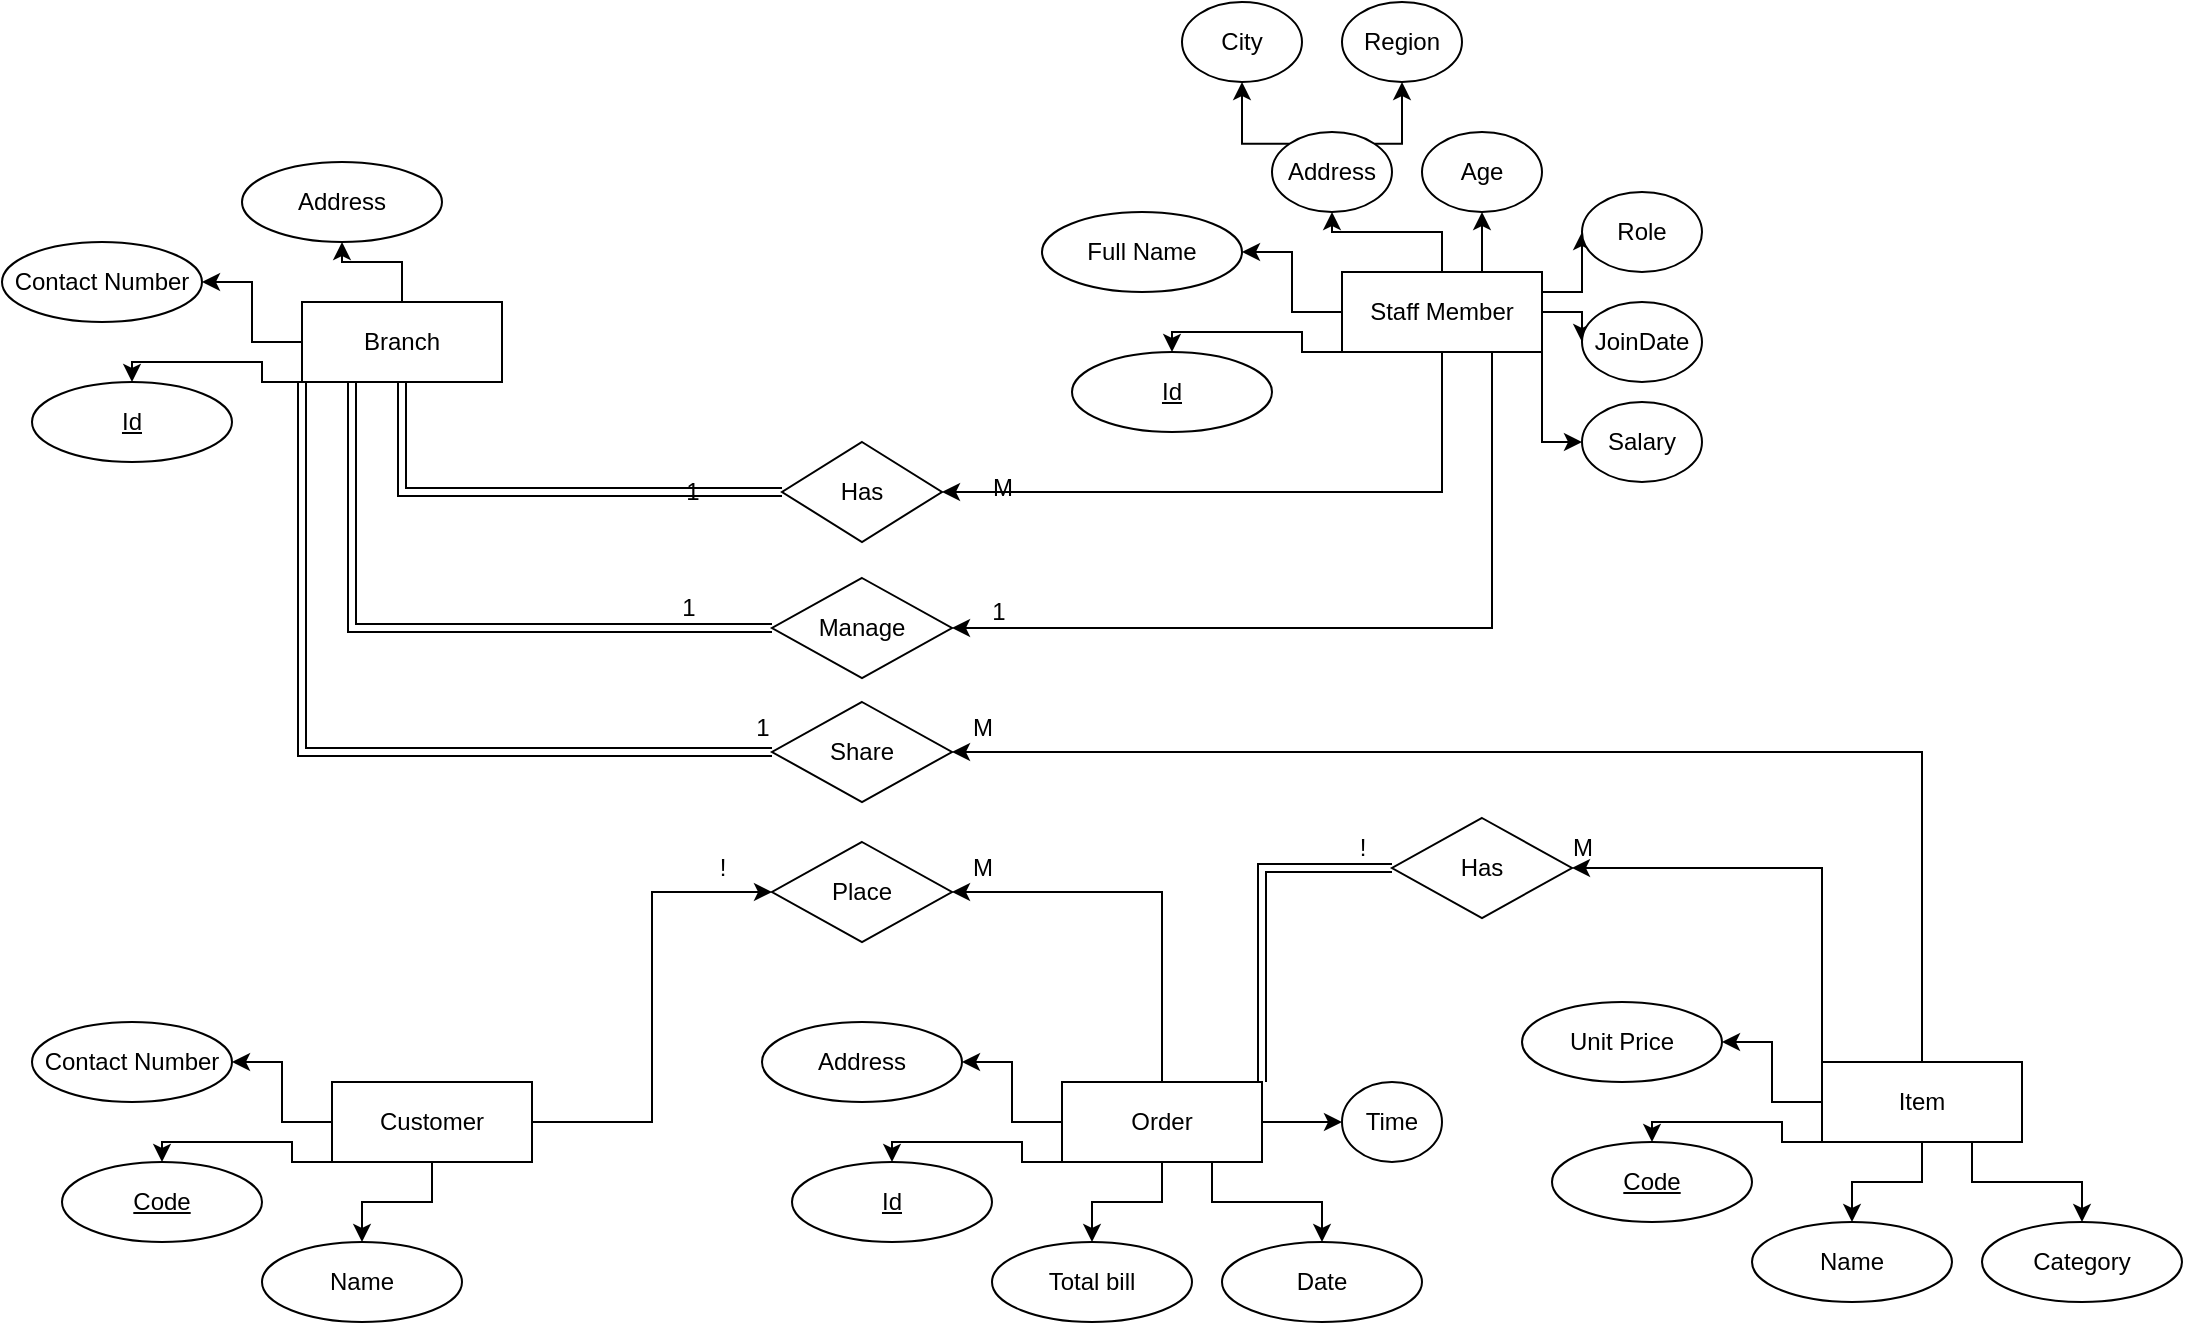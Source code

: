 <mxfile version="24.6.3" type="device">
  <diagram id="R2lEEEUBdFMjLlhIrx00" name="Page-1">
    <mxGraphModel dx="2350" dy="1846" grid="1" gridSize="10" guides="1" tooltips="1" connect="1" arrows="1" fold="1" page="1" pageScale="1" pageWidth="850" pageHeight="1100" math="0" shadow="0" extFonts="Permanent Marker^https://fonts.googleapis.com/css?family=Permanent+Marker">
      <root>
        <mxCell id="0" />
        <mxCell id="1" parent="0" />
        <mxCell id="YmvjijiLY2P1SuIOJziN-15" style="edgeStyle=orthogonalEdgeStyle;rounded=0;orthogonalLoop=1;jettySize=auto;html=1;exitX=0.5;exitY=0;exitDx=0;exitDy=0;entryX=0.5;entryY=1;entryDx=0;entryDy=0;" edge="1" parent="1" source="YmvjijiLY2P1SuIOJziN-1" target="YmvjijiLY2P1SuIOJziN-4">
          <mxGeometry relative="1" as="geometry" />
        </mxCell>
        <mxCell id="YmvjijiLY2P1SuIOJziN-16" style="edgeStyle=orthogonalEdgeStyle;rounded=0;orthogonalLoop=1;jettySize=auto;html=1;exitX=0;exitY=0.5;exitDx=0;exitDy=0;entryX=1;entryY=0.5;entryDx=0;entryDy=0;" edge="1" parent="1" source="YmvjijiLY2P1SuIOJziN-1" target="YmvjijiLY2P1SuIOJziN-3">
          <mxGeometry relative="1" as="geometry" />
        </mxCell>
        <mxCell id="YmvjijiLY2P1SuIOJziN-113" style="edgeStyle=orthogonalEdgeStyle;rounded=0;orthogonalLoop=1;jettySize=auto;html=1;exitX=0;exitY=1;exitDx=0;exitDy=0;entryX=0.5;entryY=0;entryDx=0;entryDy=0;" edge="1" parent="1" source="YmvjijiLY2P1SuIOJziN-1" target="YmvjijiLY2P1SuIOJziN-2">
          <mxGeometry relative="1" as="geometry">
            <Array as="points">
              <mxPoint x="110" y="130" />
              <mxPoint x="110" y="120" />
              <mxPoint x="45" y="120" />
            </Array>
          </mxGeometry>
        </mxCell>
        <mxCell id="YmvjijiLY2P1SuIOJziN-193" style="edgeStyle=orthogonalEdgeStyle;rounded=0;orthogonalLoop=1;jettySize=auto;html=1;exitX=0.5;exitY=1;exitDx=0;exitDy=0;entryX=0;entryY=0.5;entryDx=0;entryDy=0;shape=link;" edge="1" parent="1" source="YmvjijiLY2P1SuIOJziN-1" target="YmvjijiLY2P1SuIOJziN-191">
          <mxGeometry relative="1" as="geometry" />
        </mxCell>
        <mxCell id="YmvjijiLY2P1SuIOJziN-201" style="edgeStyle=orthogonalEdgeStyle;rounded=0;orthogonalLoop=1;jettySize=auto;html=1;exitX=0.25;exitY=1;exitDx=0;exitDy=0;entryX=0;entryY=0.5;entryDx=0;entryDy=0;shape=link;" edge="1" parent="1" source="YmvjijiLY2P1SuIOJziN-1" target="YmvjijiLY2P1SuIOJziN-199">
          <mxGeometry relative="1" as="geometry" />
        </mxCell>
        <mxCell id="YmvjijiLY2P1SuIOJziN-206" style="edgeStyle=orthogonalEdgeStyle;rounded=0;orthogonalLoop=1;jettySize=auto;html=1;exitX=0;exitY=1;exitDx=0;exitDy=0;entryX=0;entryY=0.5;entryDx=0;entryDy=0;shape=link;" edge="1" parent="1" source="YmvjijiLY2P1SuIOJziN-1" target="YmvjijiLY2P1SuIOJziN-204">
          <mxGeometry relative="1" as="geometry" />
        </mxCell>
        <mxCell id="YmvjijiLY2P1SuIOJziN-1" value="Branch" style="whiteSpace=wrap;html=1;align=center;" vertex="1" parent="1">
          <mxGeometry x="130" y="90" width="100" height="40" as="geometry" />
        </mxCell>
        <mxCell id="YmvjijiLY2P1SuIOJziN-2" value="Id" style="ellipse;whiteSpace=wrap;html=1;align=center;fontStyle=4;" vertex="1" parent="1">
          <mxGeometry x="-5" y="130" width="100" height="40" as="geometry" />
        </mxCell>
        <mxCell id="YmvjijiLY2P1SuIOJziN-3" value="Contact Number" style="ellipse;whiteSpace=wrap;html=1;align=center;" vertex="1" parent="1">
          <mxGeometry x="-20" y="60" width="100" height="40" as="geometry" />
        </mxCell>
        <mxCell id="YmvjijiLY2P1SuIOJziN-4" value="Address" style="ellipse;whiteSpace=wrap;html=1;align=center;" vertex="1" parent="1">
          <mxGeometry x="100" y="20" width="100" height="40" as="geometry" />
        </mxCell>
        <mxCell id="YmvjijiLY2P1SuIOJziN-134" style="edgeStyle=orthogonalEdgeStyle;rounded=0;orthogonalLoop=1;jettySize=auto;html=1;exitX=0.5;exitY=0;exitDx=0;exitDy=0;entryX=0.5;entryY=1;entryDx=0;entryDy=0;" edge="1" parent="1" source="YmvjijiLY2P1SuIOJziN-137" target="YmvjijiLY2P1SuIOJziN-140">
          <mxGeometry relative="1" as="geometry" />
        </mxCell>
        <mxCell id="YmvjijiLY2P1SuIOJziN-135" style="edgeStyle=orthogonalEdgeStyle;rounded=0;orthogonalLoop=1;jettySize=auto;html=1;exitX=0;exitY=0.5;exitDx=0;exitDy=0;entryX=1;entryY=0.5;entryDx=0;entryDy=0;" edge="1" parent="1" source="YmvjijiLY2P1SuIOJziN-137" target="YmvjijiLY2P1SuIOJziN-139">
          <mxGeometry relative="1" as="geometry" />
        </mxCell>
        <mxCell id="YmvjijiLY2P1SuIOJziN-136" style="edgeStyle=orthogonalEdgeStyle;rounded=0;orthogonalLoop=1;jettySize=auto;html=1;exitX=0;exitY=1;exitDx=0;exitDy=0;entryX=0.5;entryY=0;entryDx=0;entryDy=0;" edge="1" parent="1" source="YmvjijiLY2P1SuIOJziN-137" target="YmvjijiLY2P1SuIOJziN-138">
          <mxGeometry relative="1" as="geometry">
            <Array as="points">
              <mxPoint x="630" y="115" />
              <mxPoint x="630" y="105" />
              <mxPoint x="565" y="105" />
            </Array>
          </mxGeometry>
        </mxCell>
        <mxCell id="YmvjijiLY2P1SuIOJziN-142" style="edgeStyle=orthogonalEdgeStyle;rounded=0;orthogonalLoop=1;jettySize=auto;html=1;exitX=0.75;exitY=0;exitDx=0;exitDy=0;entryX=0.5;entryY=1;entryDx=0;entryDy=0;" edge="1" parent="1" source="YmvjijiLY2P1SuIOJziN-137" target="YmvjijiLY2P1SuIOJziN-141">
          <mxGeometry relative="1" as="geometry" />
        </mxCell>
        <mxCell id="YmvjijiLY2P1SuIOJziN-148" style="edgeStyle=orthogonalEdgeStyle;rounded=0;orthogonalLoop=1;jettySize=auto;html=1;exitX=1;exitY=0.25;exitDx=0;exitDy=0;entryX=0;entryY=0.5;entryDx=0;entryDy=0;" edge="1" parent="1" source="YmvjijiLY2P1SuIOJziN-137" target="YmvjijiLY2P1SuIOJziN-147">
          <mxGeometry relative="1" as="geometry" />
        </mxCell>
        <mxCell id="YmvjijiLY2P1SuIOJziN-151" style="edgeStyle=orthogonalEdgeStyle;rounded=0;orthogonalLoop=1;jettySize=auto;html=1;exitX=1;exitY=0.5;exitDx=0;exitDy=0;entryX=0;entryY=0.5;entryDx=0;entryDy=0;" edge="1" parent="1" source="YmvjijiLY2P1SuIOJziN-137" target="YmvjijiLY2P1SuIOJziN-150">
          <mxGeometry relative="1" as="geometry" />
        </mxCell>
        <mxCell id="YmvjijiLY2P1SuIOJziN-152" style="edgeStyle=orthogonalEdgeStyle;rounded=0;orthogonalLoop=1;jettySize=auto;html=1;exitX=1;exitY=1;exitDx=0;exitDy=0;entryX=0;entryY=0.5;entryDx=0;entryDy=0;" edge="1" parent="1" source="YmvjijiLY2P1SuIOJziN-137" target="YmvjijiLY2P1SuIOJziN-149">
          <mxGeometry relative="1" as="geometry" />
        </mxCell>
        <mxCell id="YmvjijiLY2P1SuIOJziN-192" style="edgeStyle=orthogonalEdgeStyle;rounded=0;orthogonalLoop=1;jettySize=auto;html=1;exitX=0.5;exitY=1;exitDx=0;exitDy=0;entryX=1;entryY=0.5;entryDx=0;entryDy=0;" edge="1" parent="1" source="YmvjijiLY2P1SuIOJziN-137" target="YmvjijiLY2P1SuIOJziN-191">
          <mxGeometry relative="1" as="geometry" />
        </mxCell>
        <mxCell id="YmvjijiLY2P1SuIOJziN-200" style="edgeStyle=orthogonalEdgeStyle;rounded=0;orthogonalLoop=1;jettySize=auto;html=1;exitX=0.75;exitY=1;exitDx=0;exitDy=0;entryX=1;entryY=0.5;entryDx=0;entryDy=0;" edge="1" parent="1" source="YmvjijiLY2P1SuIOJziN-137" target="YmvjijiLY2P1SuIOJziN-199">
          <mxGeometry relative="1" as="geometry" />
        </mxCell>
        <mxCell id="YmvjijiLY2P1SuIOJziN-137" value="Staff Member" style="whiteSpace=wrap;html=1;align=center;" vertex="1" parent="1">
          <mxGeometry x="650" y="75" width="100" height="40" as="geometry" />
        </mxCell>
        <mxCell id="YmvjijiLY2P1SuIOJziN-138" value="Id" style="ellipse;whiteSpace=wrap;html=1;align=center;fontStyle=4;" vertex="1" parent="1">
          <mxGeometry x="515" y="115" width="100" height="40" as="geometry" />
        </mxCell>
        <mxCell id="YmvjijiLY2P1SuIOJziN-139" value="Full Name" style="ellipse;whiteSpace=wrap;html=1;align=center;" vertex="1" parent="1">
          <mxGeometry x="500" y="45" width="100" height="40" as="geometry" />
        </mxCell>
        <mxCell id="YmvjijiLY2P1SuIOJziN-145" style="edgeStyle=orthogonalEdgeStyle;rounded=0;orthogonalLoop=1;jettySize=auto;html=1;exitX=0;exitY=0;exitDx=0;exitDy=0;entryX=0.5;entryY=1;entryDx=0;entryDy=0;" edge="1" parent="1" source="YmvjijiLY2P1SuIOJziN-140" target="YmvjijiLY2P1SuIOJziN-144">
          <mxGeometry relative="1" as="geometry" />
        </mxCell>
        <mxCell id="YmvjijiLY2P1SuIOJziN-146" style="edgeStyle=orthogonalEdgeStyle;rounded=0;orthogonalLoop=1;jettySize=auto;html=1;exitX=1;exitY=0;exitDx=0;exitDy=0;entryX=0.5;entryY=1;entryDx=0;entryDy=0;" edge="1" parent="1" source="YmvjijiLY2P1SuIOJziN-140" target="YmvjijiLY2P1SuIOJziN-143">
          <mxGeometry relative="1" as="geometry" />
        </mxCell>
        <mxCell id="YmvjijiLY2P1SuIOJziN-140" value="Address" style="ellipse;whiteSpace=wrap;html=1;align=center;" vertex="1" parent="1">
          <mxGeometry x="615" y="5" width="60" height="40" as="geometry" />
        </mxCell>
        <mxCell id="YmvjijiLY2P1SuIOJziN-141" value="&lt;div&gt;Age&lt;/div&gt;" style="ellipse;whiteSpace=wrap;html=1;align=center;" vertex="1" parent="1">
          <mxGeometry x="690" y="5" width="60" height="40" as="geometry" />
        </mxCell>
        <mxCell id="YmvjijiLY2P1SuIOJziN-143" value="&lt;div&gt;Region&lt;/div&gt;" style="ellipse;whiteSpace=wrap;html=1;align=center;" vertex="1" parent="1">
          <mxGeometry x="650" y="-60" width="60" height="40" as="geometry" />
        </mxCell>
        <mxCell id="YmvjijiLY2P1SuIOJziN-144" value="&lt;div&gt;City&lt;/div&gt;" style="ellipse;whiteSpace=wrap;html=1;align=center;" vertex="1" parent="1">
          <mxGeometry x="570" y="-60" width="60" height="40" as="geometry" />
        </mxCell>
        <mxCell id="YmvjijiLY2P1SuIOJziN-147" value="&lt;div&gt;Role&lt;/div&gt;" style="ellipse;whiteSpace=wrap;html=1;align=center;" vertex="1" parent="1">
          <mxGeometry x="770" y="35" width="60" height="40" as="geometry" />
        </mxCell>
        <mxCell id="YmvjijiLY2P1SuIOJziN-149" value="&lt;div&gt;Salary&lt;/div&gt;" style="ellipse;whiteSpace=wrap;html=1;align=center;" vertex="1" parent="1">
          <mxGeometry x="770" y="140" width="60" height="40" as="geometry" />
        </mxCell>
        <mxCell id="YmvjijiLY2P1SuIOJziN-150" value="&lt;div&gt;JoinDate&lt;/div&gt;" style="ellipse;whiteSpace=wrap;html=1;align=center;" vertex="1" parent="1">
          <mxGeometry x="770" y="90" width="60" height="40" as="geometry" />
        </mxCell>
        <mxCell id="YmvjijiLY2P1SuIOJziN-154" style="edgeStyle=orthogonalEdgeStyle;rounded=0;orthogonalLoop=1;jettySize=auto;html=1;exitX=0;exitY=0.5;exitDx=0;exitDy=0;entryX=1;entryY=0.5;entryDx=0;entryDy=0;" edge="1" parent="1" source="YmvjijiLY2P1SuIOJziN-156" target="YmvjijiLY2P1SuIOJziN-158">
          <mxGeometry relative="1" as="geometry" />
        </mxCell>
        <mxCell id="YmvjijiLY2P1SuIOJziN-155" style="edgeStyle=orthogonalEdgeStyle;rounded=0;orthogonalLoop=1;jettySize=auto;html=1;exitX=0;exitY=1;exitDx=0;exitDy=0;entryX=0.5;entryY=0;entryDx=0;entryDy=0;" edge="1" parent="1" source="YmvjijiLY2P1SuIOJziN-156" target="YmvjijiLY2P1SuIOJziN-157">
          <mxGeometry relative="1" as="geometry">
            <Array as="points">
              <mxPoint x="125" y="520" />
              <mxPoint x="125" y="510" />
              <mxPoint x="60" y="510" />
            </Array>
          </mxGeometry>
        </mxCell>
        <mxCell id="YmvjijiLY2P1SuIOJziN-160" style="edgeStyle=orthogonalEdgeStyle;rounded=0;orthogonalLoop=1;jettySize=auto;html=1;exitX=0.5;exitY=1;exitDx=0;exitDy=0;entryX=0.5;entryY=0;entryDx=0;entryDy=0;" edge="1" parent="1" source="YmvjijiLY2P1SuIOJziN-156" target="YmvjijiLY2P1SuIOJziN-159">
          <mxGeometry relative="1" as="geometry" />
        </mxCell>
        <mxCell id="YmvjijiLY2P1SuIOJziN-211" style="edgeStyle=orthogonalEdgeStyle;rounded=0;orthogonalLoop=1;jettySize=auto;html=1;exitX=1;exitY=0.5;exitDx=0;exitDy=0;entryX=0;entryY=0.5;entryDx=0;entryDy=0;" edge="1" parent="1" source="YmvjijiLY2P1SuIOJziN-156" target="YmvjijiLY2P1SuIOJziN-210">
          <mxGeometry relative="1" as="geometry" />
        </mxCell>
        <mxCell id="YmvjijiLY2P1SuIOJziN-156" value="Customer" style="whiteSpace=wrap;html=1;align=center;" vertex="1" parent="1">
          <mxGeometry x="145" y="480" width="100" height="40" as="geometry" />
        </mxCell>
        <mxCell id="YmvjijiLY2P1SuIOJziN-157" value="Code" style="ellipse;whiteSpace=wrap;html=1;align=center;fontStyle=4;" vertex="1" parent="1">
          <mxGeometry x="10" y="520" width="100" height="40" as="geometry" />
        </mxCell>
        <mxCell id="YmvjijiLY2P1SuIOJziN-158" value="Contact Number" style="ellipse;whiteSpace=wrap;html=1;align=center;" vertex="1" parent="1">
          <mxGeometry x="-5" y="450" width="100" height="40" as="geometry" />
        </mxCell>
        <mxCell id="YmvjijiLY2P1SuIOJziN-159" value="Name" style="ellipse;whiteSpace=wrap;html=1;align=center;" vertex="1" parent="1">
          <mxGeometry x="110" y="560" width="100" height="40" as="geometry" />
        </mxCell>
        <mxCell id="YmvjijiLY2P1SuIOJziN-161" style="edgeStyle=orthogonalEdgeStyle;rounded=0;orthogonalLoop=1;jettySize=auto;html=1;exitX=0;exitY=0.5;exitDx=0;exitDy=0;entryX=1;entryY=0.5;entryDx=0;entryDy=0;" edge="1" parent="1" source="YmvjijiLY2P1SuIOJziN-164" target="YmvjijiLY2P1SuIOJziN-166">
          <mxGeometry relative="1" as="geometry" />
        </mxCell>
        <mxCell id="YmvjijiLY2P1SuIOJziN-162" style="edgeStyle=orthogonalEdgeStyle;rounded=0;orthogonalLoop=1;jettySize=auto;html=1;exitX=0;exitY=1;exitDx=0;exitDy=0;entryX=0.5;entryY=0;entryDx=0;entryDy=0;" edge="1" parent="1" source="YmvjijiLY2P1SuIOJziN-164" target="YmvjijiLY2P1SuIOJziN-165">
          <mxGeometry relative="1" as="geometry">
            <Array as="points">
              <mxPoint x="870" y="510" />
              <mxPoint x="870" y="500" />
              <mxPoint x="805" y="500" />
            </Array>
          </mxGeometry>
        </mxCell>
        <mxCell id="YmvjijiLY2P1SuIOJziN-163" style="edgeStyle=orthogonalEdgeStyle;rounded=0;orthogonalLoop=1;jettySize=auto;html=1;exitX=0.5;exitY=1;exitDx=0;exitDy=0;entryX=0.5;entryY=0;entryDx=0;entryDy=0;" edge="1" parent="1" source="YmvjijiLY2P1SuIOJziN-164" target="YmvjijiLY2P1SuIOJziN-167">
          <mxGeometry relative="1" as="geometry" />
        </mxCell>
        <mxCell id="YmvjijiLY2P1SuIOJziN-170" style="edgeStyle=orthogonalEdgeStyle;rounded=0;orthogonalLoop=1;jettySize=auto;html=1;exitX=0.75;exitY=1;exitDx=0;exitDy=0;" edge="1" parent="1" source="YmvjijiLY2P1SuIOJziN-164" target="YmvjijiLY2P1SuIOJziN-168">
          <mxGeometry relative="1" as="geometry" />
        </mxCell>
        <mxCell id="YmvjijiLY2P1SuIOJziN-205" style="edgeStyle=orthogonalEdgeStyle;rounded=0;orthogonalLoop=1;jettySize=auto;html=1;exitX=0.5;exitY=0;exitDx=0;exitDy=0;entryX=1;entryY=0.5;entryDx=0;entryDy=0;" edge="1" parent="1" source="YmvjijiLY2P1SuIOJziN-164" target="YmvjijiLY2P1SuIOJziN-204">
          <mxGeometry relative="1" as="geometry" />
        </mxCell>
        <mxCell id="YmvjijiLY2P1SuIOJziN-217" style="edgeStyle=orthogonalEdgeStyle;rounded=0;orthogonalLoop=1;jettySize=auto;html=1;exitX=0;exitY=0;exitDx=0;exitDy=0;entryX=1;entryY=0.5;entryDx=0;entryDy=0;" edge="1" parent="1" source="YmvjijiLY2P1SuIOJziN-164" target="YmvjijiLY2P1SuIOJziN-215">
          <mxGeometry relative="1" as="geometry" />
        </mxCell>
        <mxCell id="YmvjijiLY2P1SuIOJziN-164" value="Item" style="whiteSpace=wrap;html=1;align=center;" vertex="1" parent="1">
          <mxGeometry x="890" y="470" width="100" height="40" as="geometry" />
        </mxCell>
        <mxCell id="YmvjijiLY2P1SuIOJziN-165" value="Code" style="ellipse;whiteSpace=wrap;html=1;align=center;fontStyle=4;" vertex="1" parent="1">
          <mxGeometry x="755" y="510" width="100" height="40" as="geometry" />
        </mxCell>
        <mxCell id="YmvjijiLY2P1SuIOJziN-166" value="Unit Price" style="ellipse;whiteSpace=wrap;html=1;align=center;" vertex="1" parent="1">
          <mxGeometry x="740" y="440" width="100" height="40" as="geometry" />
        </mxCell>
        <mxCell id="YmvjijiLY2P1SuIOJziN-167" value="Name" style="ellipse;whiteSpace=wrap;html=1;align=center;" vertex="1" parent="1">
          <mxGeometry x="855" y="550" width="100" height="40" as="geometry" />
        </mxCell>
        <mxCell id="YmvjijiLY2P1SuIOJziN-168" value="Category" style="ellipse;whiteSpace=wrap;html=1;align=center;" vertex="1" parent="1">
          <mxGeometry x="970" y="550" width="100" height="40" as="geometry" />
        </mxCell>
        <mxCell id="YmvjijiLY2P1SuIOJziN-180" style="edgeStyle=orthogonalEdgeStyle;rounded=0;orthogonalLoop=1;jettySize=auto;html=1;exitX=0;exitY=0.5;exitDx=0;exitDy=0;entryX=1;entryY=0.5;entryDx=0;entryDy=0;" edge="1" parent="1" source="YmvjijiLY2P1SuIOJziN-184" target="YmvjijiLY2P1SuIOJziN-186">
          <mxGeometry relative="1" as="geometry" />
        </mxCell>
        <mxCell id="YmvjijiLY2P1SuIOJziN-181" style="edgeStyle=orthogonalEdgeStyle;rounded=0;orthogonalLoop=1;jettySize=auto;html=1;exitX=0;exitY=1;exitDx=0;exitDy=0;entryX=0.5;entryY=0;entryDx=0;entryDy=0;" edge="1" parent="1" source="YmvjijiLY2P1SuIOJziN-184" target="YmvjijiLY2P1SuIOJziN-185">
          <mxGeometry relative="1" as="geometry">
            <Array as="points">
              <mxPoint x="490" y="520" />
              <mxPoint x="490" y="510" />
              <mxPoint x="425" y="510" />
            </Array>
          </mxGeometry>
        </mxCell>
        <mxCell id="YmvjijiLY2P1SuIOJziN-182" style="edgeStyle=orthogonalEdgeStyle;rounded=0;orthogonalLoop=1;jettySize=auto;html=1;exitX=0.5;exitY=1;exitDx=0;exitDy=0;entryX=0.5;entryY=0;entryDx=0;entryDy=0;" edge="1" parent="1" source="YmvjijiLY2P1SuIOJziN-184" target="YmvjijiLY2P1SuIOJziN-187">
          <mxGeometry relative="1" as="geometry" />
        </mxCell>
        <mxCell id="YmvjijiLY2P1SuIOJziN-183" style="edgeStyle=orthogonalEdgeStyle;rounded=0;orthogonalLoop=1;jettySize=auto;html=1;exitX=0.75;exitY=1;exitDx=0;exitDy=0;" edge="1" parent="1" source="YmvjijiLY2P1SuIOJziN-184" target="YmvjijiLY2P1SuIOJziN-188">
          <mxGeometry relative="1" as="geometry" />
        </mxCell>
        <mxCell id="YmvjijiLY2P1SuIOJziN-190" style="edgeStyle=orthogonalEdgeStyle;rounded=0;orthogonalLoop=1;jettySize=auto;html=1;exitX=1;exitY=0.5;exitDx=0;exitDy=0;entryX=0;entryY=0.5;entryDx=0;entryDy=0;" edge="1" parent="1" source="YmvjijiLY2P1SuIOJziN-184" target="YmvjijiLY2P1SuIOJziN-189">
          <mxGeometry relative="1" as="geometry" />
        </mxCell>
        <mxCell id="YmvjijiLY2P1SuIOJziN-212" style="edgeStyle=orthogonalEdgeStyle;rounded=0;orthogonalLoop=1;jettySize=auto;html=1;exitX=0.5;exitY=0;exitDx=0;exitDy=0;entryX=1;entryY=0.5;entryDx=0;entryDy=0;" edge="1" parent="1" source="YmvjijiLY2P1SuIOJziN-184" target="YmvjijiLY2P1SuIOJziN-210">
          <mxGeometry relative="1" as="geometry" />
        </mxCell>
        <mxCell id="YmvjijiLY2P1SuIOJziN-216" style="edgeStyle=orthogonalEdgeStyle;rounded=0;orthogonalLoop=1;jettySize=auto;html=1;exitX=1;exitY=0;exitDx=0;exitDy=0;entryX=0;entryY=0.5;entryDx=0;entryDy=0;shape=link;" edge="1" parent="1" source="YmvjijiLY2P1SuIOJziN-184" target="YmvjijiLY2P1SuIOJziN-215">
          <mxGeometry relative="1" as="geometry" />
        </mxCell>
        <mxCell id="YmvjijiLY2P1SuIOJziN-184" value="Order" style="whiteSpace=wrap;html=1;align=center;" vertex="1" parent="1">
          <mxGeometry x="510" y="480" width="100" height="40" as="geometry" />
        </mxCell>
        <mxCell id="YmvjijiLY2P1SuIOJziN-185" value="Id" style="ellipse;whiteSpace=wrap;html=1;align=center;fontStyle=4;" vertex="1" parent="1">
          <mxGeometry x="375" y="520" width="100" height="40" as="geometry" />
        </mxCell>
        <mxCell id="YmvjijiLY2P1SuIOJziN-186" value="Address" style="ellipse;whiteSpace=wrap;html=1;align=center;" vertex="1" parent="1">
          <mxGeometry x="360" y="450" width="100" height="40" as="geometry" />
        </mxCell>
        <mxCell id="YmvjijiLY2P1SuIOJziN-187" value="Total bill" style="ellipse;whiteSpace=wrap;html=1;align=center;" vertex="1" parent="1">
          <mxGeometry x="475" y="560" width="100" height="40" as="geometry" />
        </mxCell>
        <mxCell id="YmvjijiLY2P1SuIOJziN-188" value="Date" style="ellipse;whiteSpace=wrap;html=1;align=center;" vertex="1" parent="1">
          <mxGeometry x="590" y="560" width="100" height="40" as="geometry" />
        </mxCell>
        <mxCell id="YmvjijiLY2P1SuIOJziN-189" value="Time" style="ellipse;whiteSpace=wrap;html=1;align=center;" vertex="1" parent="1">
          <mxGeometry x="650" y="480" width="50" height="40" as="geometry" />
        </mxCell>
        <mxCell id="YmvjijiLY2P1SuIOJziN-191" value="Has" style="shape=rhombus;perimeter=rhombusPerimeter;whiteSpace=wrap;html=1;align=center;" vertex="1" parent="1">
          <mxGeometry x="370" y="160" width="80" height="50" as="geometry" />
        </mxCell>
        <mxCell id="YmvjijiLY2P1SuIOJziN-194" value="1" style="text;html=1;align=center;verticalAlign=middle;resizable=0;points=[];autosize=1;strokeColor=none;fillColor=none;" vertex="1" parent="1">
          <mxGeometry x="310" y="170" width="30" height="30" as="geometry" />
        </mxCell>
        <mxCell id="YmvjijiLY2P1SuIOJziN-195" value="M" style="text;html=1;align=center;verticalAlign=middle;resizable=0;points=[];autosize=1;strokeColor=none;fillColor=none;" vertex="1" parent="1">
          <mxGeometry x="465" y="168" width="30" height="30" as="geometry" />
        </mxCell>
        <mxCell id="YmvjijiLY2P1SuIOJziN-199" value="Manage" style="shape=rhombus;perimeter=rhombusPerimeter;whiteSpace=wrap;html=1;align=center;" vertex="1" parent="1">
          <mxGeometry x="365" y="228" width="90" height="50" as="geometry" />
        </mxCell>
        <mxCell id="YmvjijiLY2P1SuIOJziN-202" value="1" style="text;html=1;align=center;verticalAlign=middle;resizable=0;points=[];autosize=1;strokeColor=none;fillColor=none;" vertex="1" parent="1">
          <mxGeometry x="462.5" y="230" width="30" height="30" as="geometry" />
        </mxCell>
        <mxCell id="YmvjijiLY2P1SuIOJziN-203" value="1" style="text;html=1;align=center;verticalAlign=middle;resizable=0;points=[];autosize=1;strokeColor=none;fillColor=none;" vertex="1" parent="1">
          <mxGeometry x="307.5" y="228" width="30" height="30" as="geometry" />
        </mxCell>
        <mxCell id="YmvjijiLY2P1SuIOJziN-204" value="Share" style="shape=rhombus;perimeter=rhombusPerimeter;whiteSpace=wrap;html=1;align=center;" vertex="1" parent="1">
          <mxGeometry x="365" y="290" width="90" height="50" as="geometry" />
        </mxCell>
        <mxCell id="YmvjijiLY2P1SuIOJziN-208" value="1" style="text;html=1;align=center;verticalAlign=middle;resizable=0;points=[];autosize=1;strokeColor=none;fillColor=none;" vertex="1" parent="1">
          <mxGeometry x="345" y="288" width="30" height="30" as="geometry" />
        </mxCell>
        <mxCell id="YmvjijiLY2P1SuIOJziN-209" value="M" style="text;html=1;align=center;verticalAlign=middle;resizable=0;points=[];autosize=1;strokeColor=none;fillColor=none;" vertex="1" parent="1">
          <mxGeometry x="455" y="288" width="30" height="30" as="geometry" />
        </mxCell>
        <mxCell id="YmvjijiLY2P1SuIOJziN-210" value="Place" style="shape=rhombus;perimeter=rhombusPerimeter;whiteSpace=wrap;html=1;align=center;" vertex="1" parent="1">
          <mxGeometry x="365" y="360" width="90" height="50" as="geometry" />
        </mxCell>
        <mxCell id="YmvjijiLY2P1SuIOJziN-213" value="!" style="text;html=1;align=center;verticalAlign=middle;resizable=0;points=[];autosize=1;strokeColor=none;fillColor=none;" vertex="1" parent="1">
          <mxGeometry x="325" y="358" width="30" height="30" as="geometry" />
        </mxCell>
        <mxCell id="YmvjijiLY2P1SuIOJziN-214" value="M" style="text;html=1;align=center;verticalAlign=middle;resizable=0;points=[];autosize=1;strokeColor=none;fillColor=none;" vertex="1" parent="1">
          <mxGeometry x="455" y="358" width="30" height="30" as="geometry" />
        </mxCell>
        <mxCell id="YmvjijiLY2P1SuIOJziN-215" value="Has" style="shape=rhombus;perimeter=rhombusPerimeter;whiteSpace=wrap;html=1;align=center;" vertex="1" parent="1">
          <mxGeometry x="675" y="348" width="90" height="50" as="geometry" />
        </mxCell>
        <mxCell id="YmvjijiLY2P1SuIOJziN-218" value="!" style="text;html=1;align=center;verticalAlign=middle;resizable=0;points=[];autosize=1;strokeColor=none;fillColor=none;" vertex="1" parent="1">
          <mxGeometry x="645" y="348" width="30" height="30" as="geometry" />
        </mxCell>
        <mxCell id="YmvjijiLY2P1SuIOJziN-219" value="M" style="text;html=1;align=center;verticalAlign=middle;resizable=0;points=[];autosize=1;strokeColor=none;fillColor=none;" vertex="1" parent="1">
          <mxGeometry x="755" y="348" width="30" height="30" as="geometry" />
        </mxCell>
      </root>
    </mxGraphModel>
  </diagram>
</mxfile>

